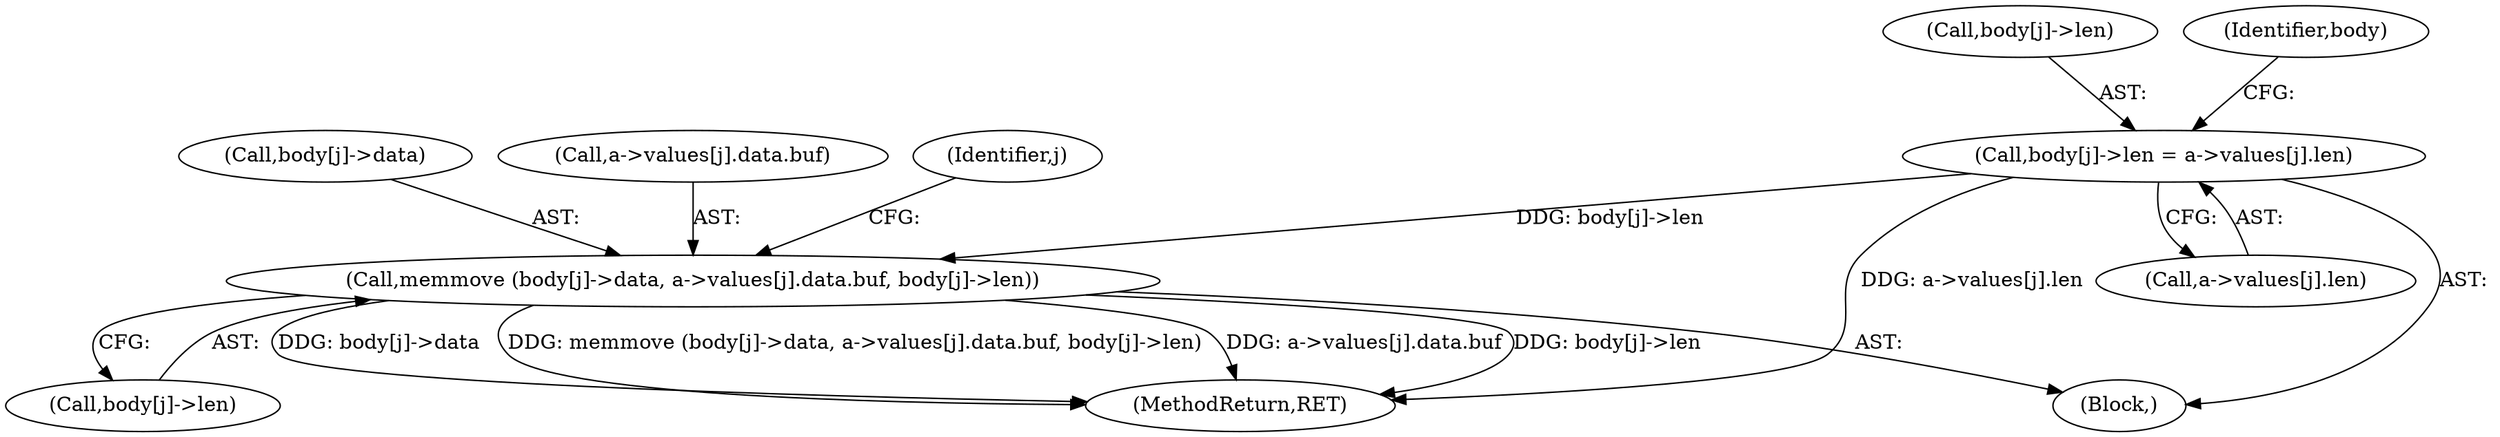 digraph "0_tnef_8dccf79857ceeb7a6d3e42c1e762e7b865d5344d_0@API" {
"1000143" [label="(Call,memmove (body[j]->data, a->values[j].data.buf, body[j]->len))"];
"1000130" [label="(Call,body[j]->len = a->values[j].len)"];
"1000144" [label="(Call,body[j]->data)"];
"1000149" [label="(Call,a->values[j].data.buf)"];
"1000130" [label="(Call,body[j]->len = a->values[j].len)"];
"1000131" [label="(Call,body[j]->len)"];
"1000158" [label="(Call,body[j]->len)"];
"1000136" [label="(Call,a->values[j].len)"];
"1000165" [label="(MethodReturn,RET)"];
"1000146" [label="(Identifier,body)"];
"1000143" [label="(Call,memmove (body[j]->data, a->values[j].data.buf, body[j]->len))"];
"1000114" [label="(Identifier,j)"];
"1000122" [label="(Block,)"];
"1000143" -> "1000122"  [label="AST: "];
"1000143" -> "1000158"  [label="CFG: "];
"1000144" -> "1000143"  [label="AST: "];
"1000149" -> "1000143"  [label="AST: "];
"1000158" -> "1000143"  [label="AST: "];
"1000114" -> "1000143"  [label="CFG: "];
"1000143" -> "1000165"  [label="DDG: a->values[j].data.buf"];
"1000143" -> "1000165"  [label="DDG: body[j]->len"];
"1000143" -> "1000165"  [label="DDG: body[j]->data"];
"1000143" -> "1000165"  [label="DDG: memmove (body[j]->data, a->values[j].data.buf, body[j]->len)"];
"1000130" -> "1000143"  [label="DDG: body[j]->len"];
"1000130" -> "1000122"  [label="AST: "];
"1000130" -> "1000136"  [label="CFG: "];
"1000131" -> "1000130"  [label="AST: "];
"1000136" -> "1000130"  [label="AST: "];
"1000146" -> "1000130"  [label="CFG: "];
"1000130" -> "1000165"  [label="DDG: a->values[j].len"];
}
